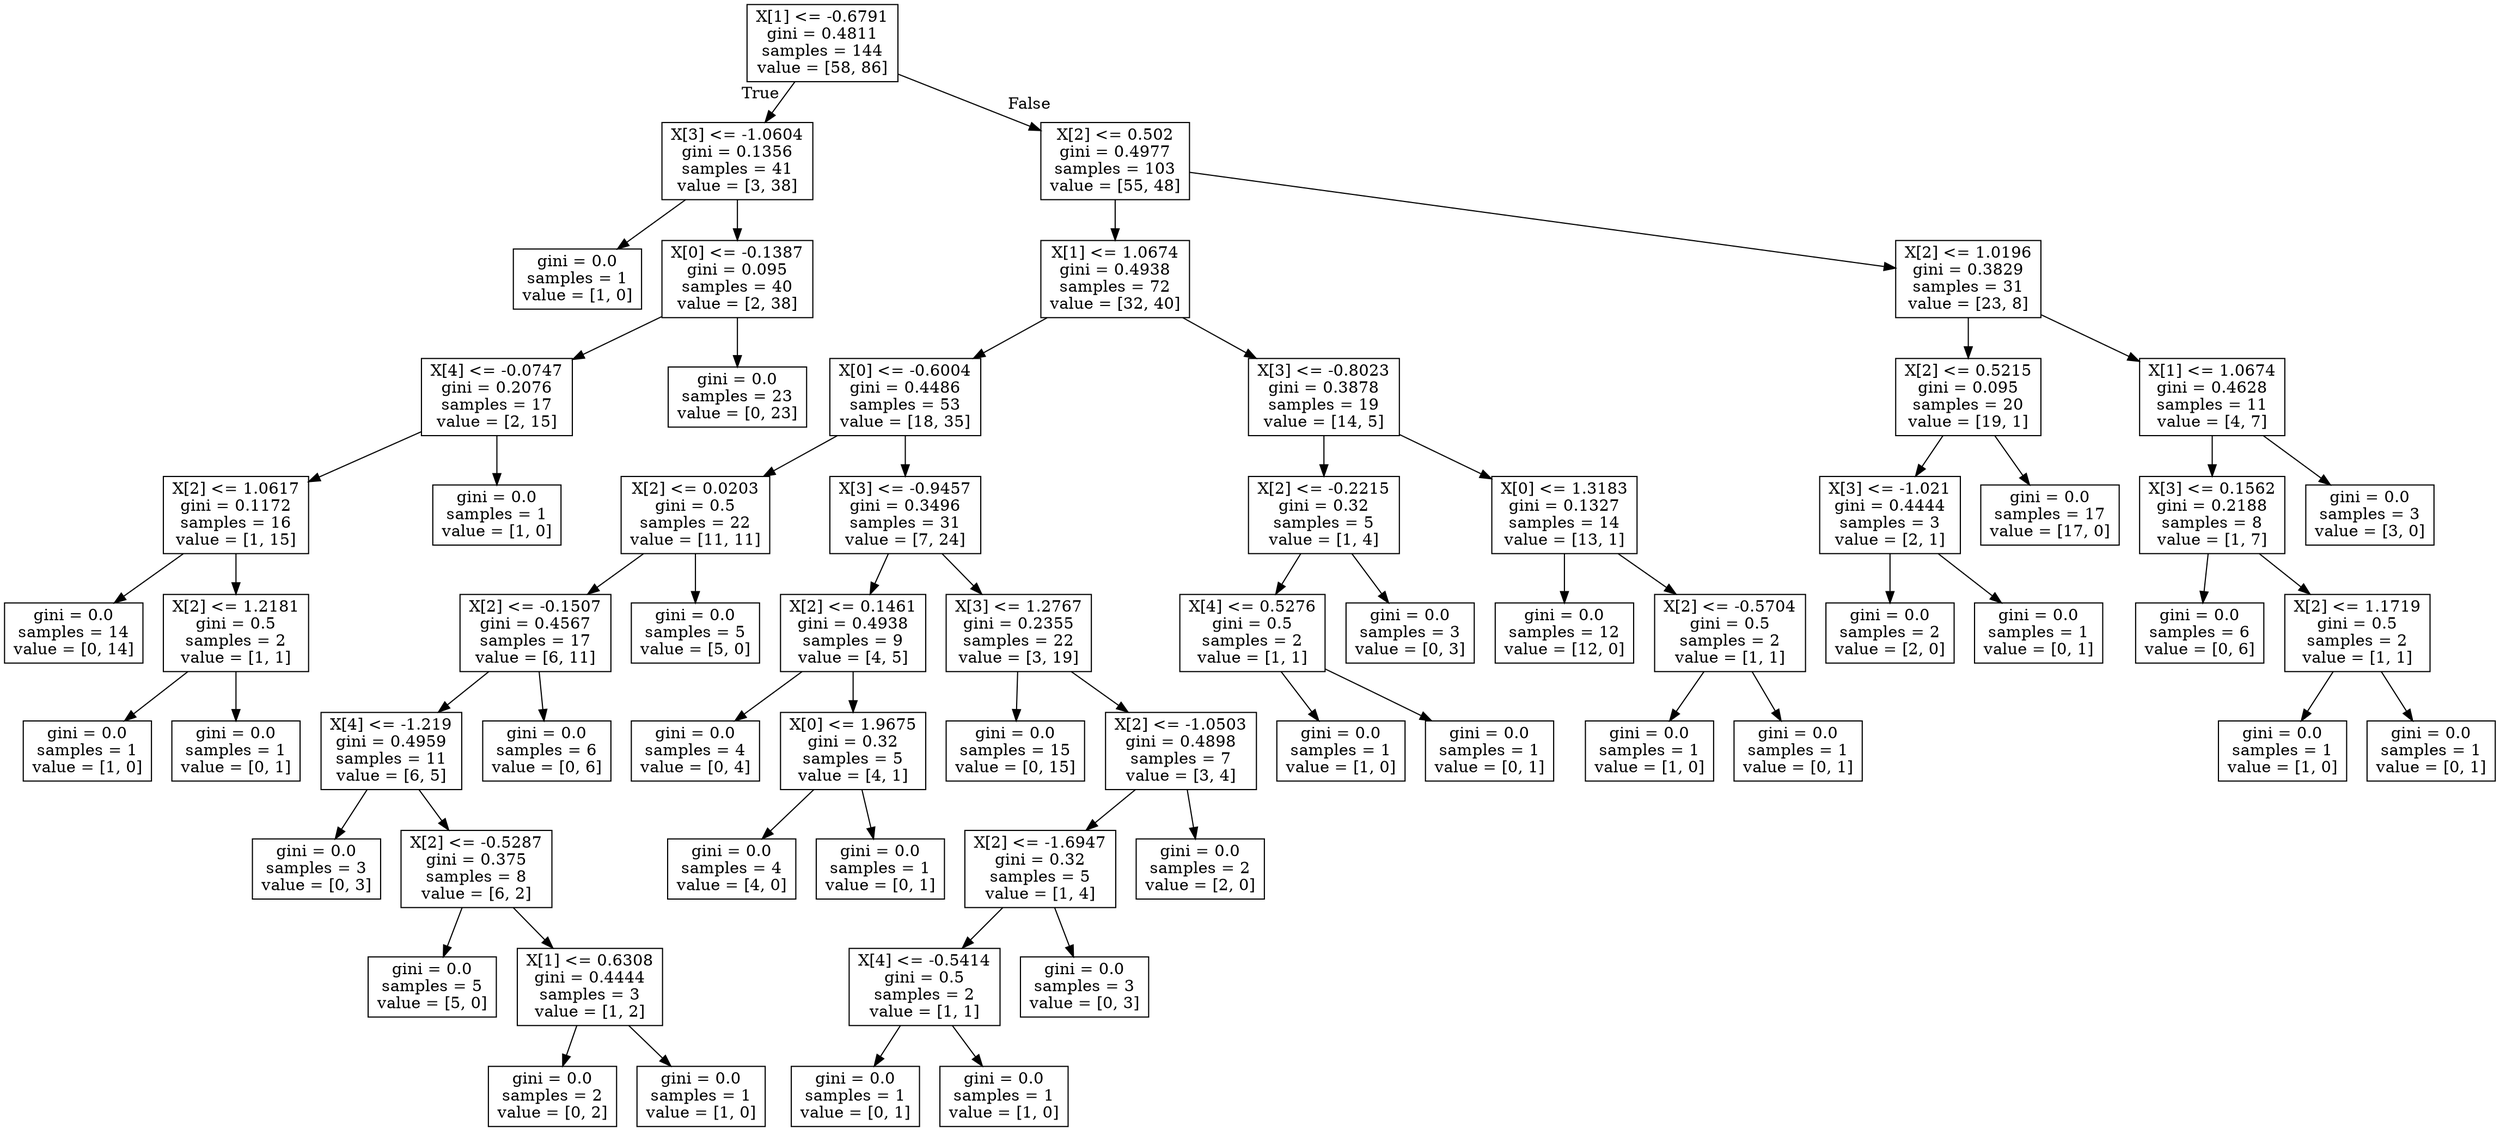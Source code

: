 digraph Tree {
node [shape=box] ;
0 [label="X[1] <= -0.6791\ngini = 0.4811\nsamples = 144\nvalue = [58, 86]"] ;
1 [label="X[3] <= -1.0604\ngini = 0.1356\nsamples = 41\nvalue = [3, 38]"] ;
0 -> 1 [labeldistance=2.5, labelangle=45, headlabel="True"] ;
2 [label="gini = 0.0\nsamples = 1\nvalue = [1, 0]"] ;
1 -> 2 ;
3 [label="X[0] <= -0.1387\ngini = 0.095\nsamples = 40\nvalue = [2, 38]"] ;
1 -> 3 ;
4 [label="X[4] <= -0.0747\ngini = 0.2076\nsamples = 17\nvalue = [2, 15]"] ;
3 -> 4 ;
5 [label="X[2] <= 1.0617\ngini = 0.1172\nsamples = 16\nvalue = [1, 15]"] ;
4 -> 5 ;
6 [label="gini = 0.0\nsamples = 14\nvalue = [0, 14]"] ;
5 -> 6 ;
7 [label="X[2] <= 1.2181\ngini = 0.5\nsamples = 2\nvalue = [1, 1]"] ;
5 -> 7 ;
8 [label="gini = 0.0\nsamples = 1\nvalue = [1, 0]"] ;
7 -> 8 ;
9 [label="gini = 0.0\nsamples = 1\nvalue = [0, 1]"] ;
7 -> 9 ;
10 [label="gini = 0.0\nsamples = 1\nvalue = [1, 0]"] ;
4 -> 10 ;
11 [label="gini = 0.0\nsamples = 23\nvalue = [0, 23]"] ;
3 -> 11 ;
12 [label="X[2] <= 0.502\ngini = 0.4977\nsamples = 103\nvalue = [55, 48]"] ;
0 -> 12 [labeldistance=2.5, labelangle=-45, headlabel="False"] ;
13 [label="X[1] <= 1.0674\ngini = 0.4938\nsamples = 72\nvalue = [32, 40]"] ;
12 -> 13 ;
14 [label="X[0] <= -0.6004\ngini = 0.4486\nsamples = 53\nvalue = [18, 35]"] ;
13 -> 14 ;
15 [label="X[2] <= 0.0203\ngini = 0.5\nsamples = 22\nvalue = [11, 11]"] ;
14 -> 15 ;
16 [label="X[2] <= -0.1507\ngini = 0.4567\nsamples = 17\nvalue = [6, 11]"] ;
15 -> 16 ;
17 [label="X[4] <= -1.219\ngini = 0.4959\nsamples = 11\nvalue = [6, 5]"] ;
16 -> 17 ;
18 [label="gini = 0.0\nsamples = 3\nvalue = [0, 3]"] ;
17 -> 18 ;
19 [label="X[2] <= -0.5287\ngini = 0.375\nsamples = 8\nvalue = [6, 2]"] ;
17 -> 19 ;
20 [label="gini = 0.0\nsamples = 5\nvalue = [5, 0]"] ;
19 -> 20 ;
21 [label="X[1] <= 0.6308\ngini = 0.4444\nsamples = 3\nvalue = [1, 2]"] ;
19 -> 21 ;
22 [label="gini = 0.0\nsamples = 2\nvalue = [0, 2]"] ;
21 -> 22 ;
23 [label="gini = 0.0\nsamples = 1\nvalue = [1, 0]"] ;
21 -> 23 ;
24 [label="gini = 0.0\nsamples = 6\nvalue = [0, 6]"] ;
16 -> 24 ;
25 [label="gini = 0.0\nsamples = 5\nvalue = [5, 0]"] ;
15 -> 25 ;
26 [label="X[3] <= -0.9457\ngini = 0.3496\nsamples = 31\nvalue = [7, 24]"] ;
14 -> 26 ;
27 [label="X[2] <= 0.1461\ngini = 0.4938\nsamples = 9\nvalue = [4, 5]"] ;
26 -> 27 ;
28 [label="gini = 0.0\nsamples = 4\nvalue = [0, 4]"] ;
27 -> 28 ;
29 [label="X[0] <= 1.9675\ngini = 0.32\nsamples = 5\nvalue = [4, 1]"] ;
27 -> 29 ;
30 [label="gini = 0.0\nsamples = 4\nvalue = [4, 0]"] ;
29 -> 30 ;
31 [label="gini = 0.0\nsamples = 1\nvalue = [0, 1]"] ;
29 -> 31 ;
32 [label="X[3] <= 1.2767\ngini = 0.2355\nsamples = 22\nvalue = [3, 19]"] ;
26 -> 32 ;
33 [label="gini = 0.0\nsamples = 15\nvalue = [0, 15]"] ;
32 -> 33 ;
34 [label="X[2] <= -1.0503\ngini = 0.4898\nsamples = 7\nvalue = [3, 4]"] ;
32 -> 34 ;
35 [label="X[2] <= -1.6947\ngini = 0.32\nsamples = 5\nvalue = [1, 4]"] ;
34 -> 35 ;
36 [label="X[4] <= -0.5414\ngini = 0.5\nsamples = 2\nvalue = [1, 1]"] ;
35 -> 36 ;
37 [label="gini = 0.0\nsamples = 1\nvalue = [0, 1]"] ;
36 -> 37 ;
38 [label="gini = 0.0\nsamples = 1\nvalue = [1, 0]"] ;
36 -> 38 ;
39 [label="gini = 0.0\nsamples = 3\nvalue = [0, 3]"] ;
35 -> 39 ;
40 [label="gini = 0.0\nsamples = 2\nvalue = [2, 0]"] ;
34 -> 40 ;
41 [label="X[3] <= -0.8023\ngini = 0.3878\nsamples = 19\nvalue = [14, 5]"] ;
13 -> 41 ;
42 [label="X[2] <= -0.2215\ngini = 0.32\nsamples = 5\nvalue = [1, 4]"] ;
41 -> 42 ;
43 [label="X[4] <= 0.5276\ngini = 0.5\nsamples = 2\nvalue = [1, 1]"] ;
42 -> 43 ;
44 [label="gini = 0.0\nsamples = 1\nvalue = [1, 0]"] ;
43 -> 44 ;
45 [label="gini = 0.0\nsamples = 1\nvalue = [0, 1]"] ;
43 -> 45 ;
46 [label="gini = 0.0\nsamples = 3\nvalue = [0, 3]"] ;
42 -> 46 ;
47 [label="X[0] <= 1.3183\ngini = 0.1327\nsamples = 14\nvalue = [13, 1]"] ;
41 -> 47 ;
48 [label="gini = 0.0\nsamples = 12\nvalue = [12, 0]"] ;
47 -> 48 ;
49 [label="X[2] <= -0.5704\ngini = 0.5\nsamples = 2\nvalue = [1, 1]"] ;
47 -> 49 ;
50 [label="gini = 0.0\nsamples = 1\nvalue = [1, 0]"] ;
49 -> 50 ;
51 [label="gini = 0.0\nsamples = 1\nvalue = [0, 1]"] ;
49 -> 51 ;
52 [label="X[2] <= 1.0196\ngini = 0.3829\nsamples = 31\nvalue = [23, 8]"] ;
12 -> 52 ;
53 [label="X[2] <= 0.5215\ngini = 0.095\nsamples = 20\nvalue = [19, 1]"] ;
52 -> 53 ;
54 [label="X[3] <= -1.021\ngini = 0.4444\nsamples = 3\nvalue = [2, 1]"] ;
53 -> 54 ;
55 [label="gini = 0.0\nsamples = 2\nvalue = [2, 0]"] ;
54 -> 55 ;
56 [label="gini = 0.0\nsamples = 1\nvalue = [0, 1]"] ;
54 -> 56 ;
57 [label="gini = 0.0\nsamples = 17\nvalue = [17, 0]"] ;
53 -> 57 ;
58 [label="X[1] <= 1.0674\ngini = 0.4628\nsamples = 11\nvalue = [4, 7]"] ;
52 -> 58 ;
59 [label="X[3] <= 0.1562\ngini = 0.2188\nsamples = 8\nvalue = [1, 7]"] ;
58 -> 59 ;
60 [label="gini = 0.0\nsamples = 6\nvalue = [0, 6]"] ;
59 -> 60 ;
61 [label="X[2] <= 1.1719\ngini = 0.5\nsamples = 2\nvalue = [1, 1]"] ;
59 -> 61 ;
62 [label="gini = 0.0\nsamples = 1\nvalue = [1, 0]"] ;
61 -> 62 ;
63 [label="gini = 0.0\nsamples = 1\nvalue = [0, 1]"] ;
61 -> 63 ;
64 [label="gini = 0.0\nsamples = 3\nvalue = [3, 0]"] ;
58 -> 64 ;
}